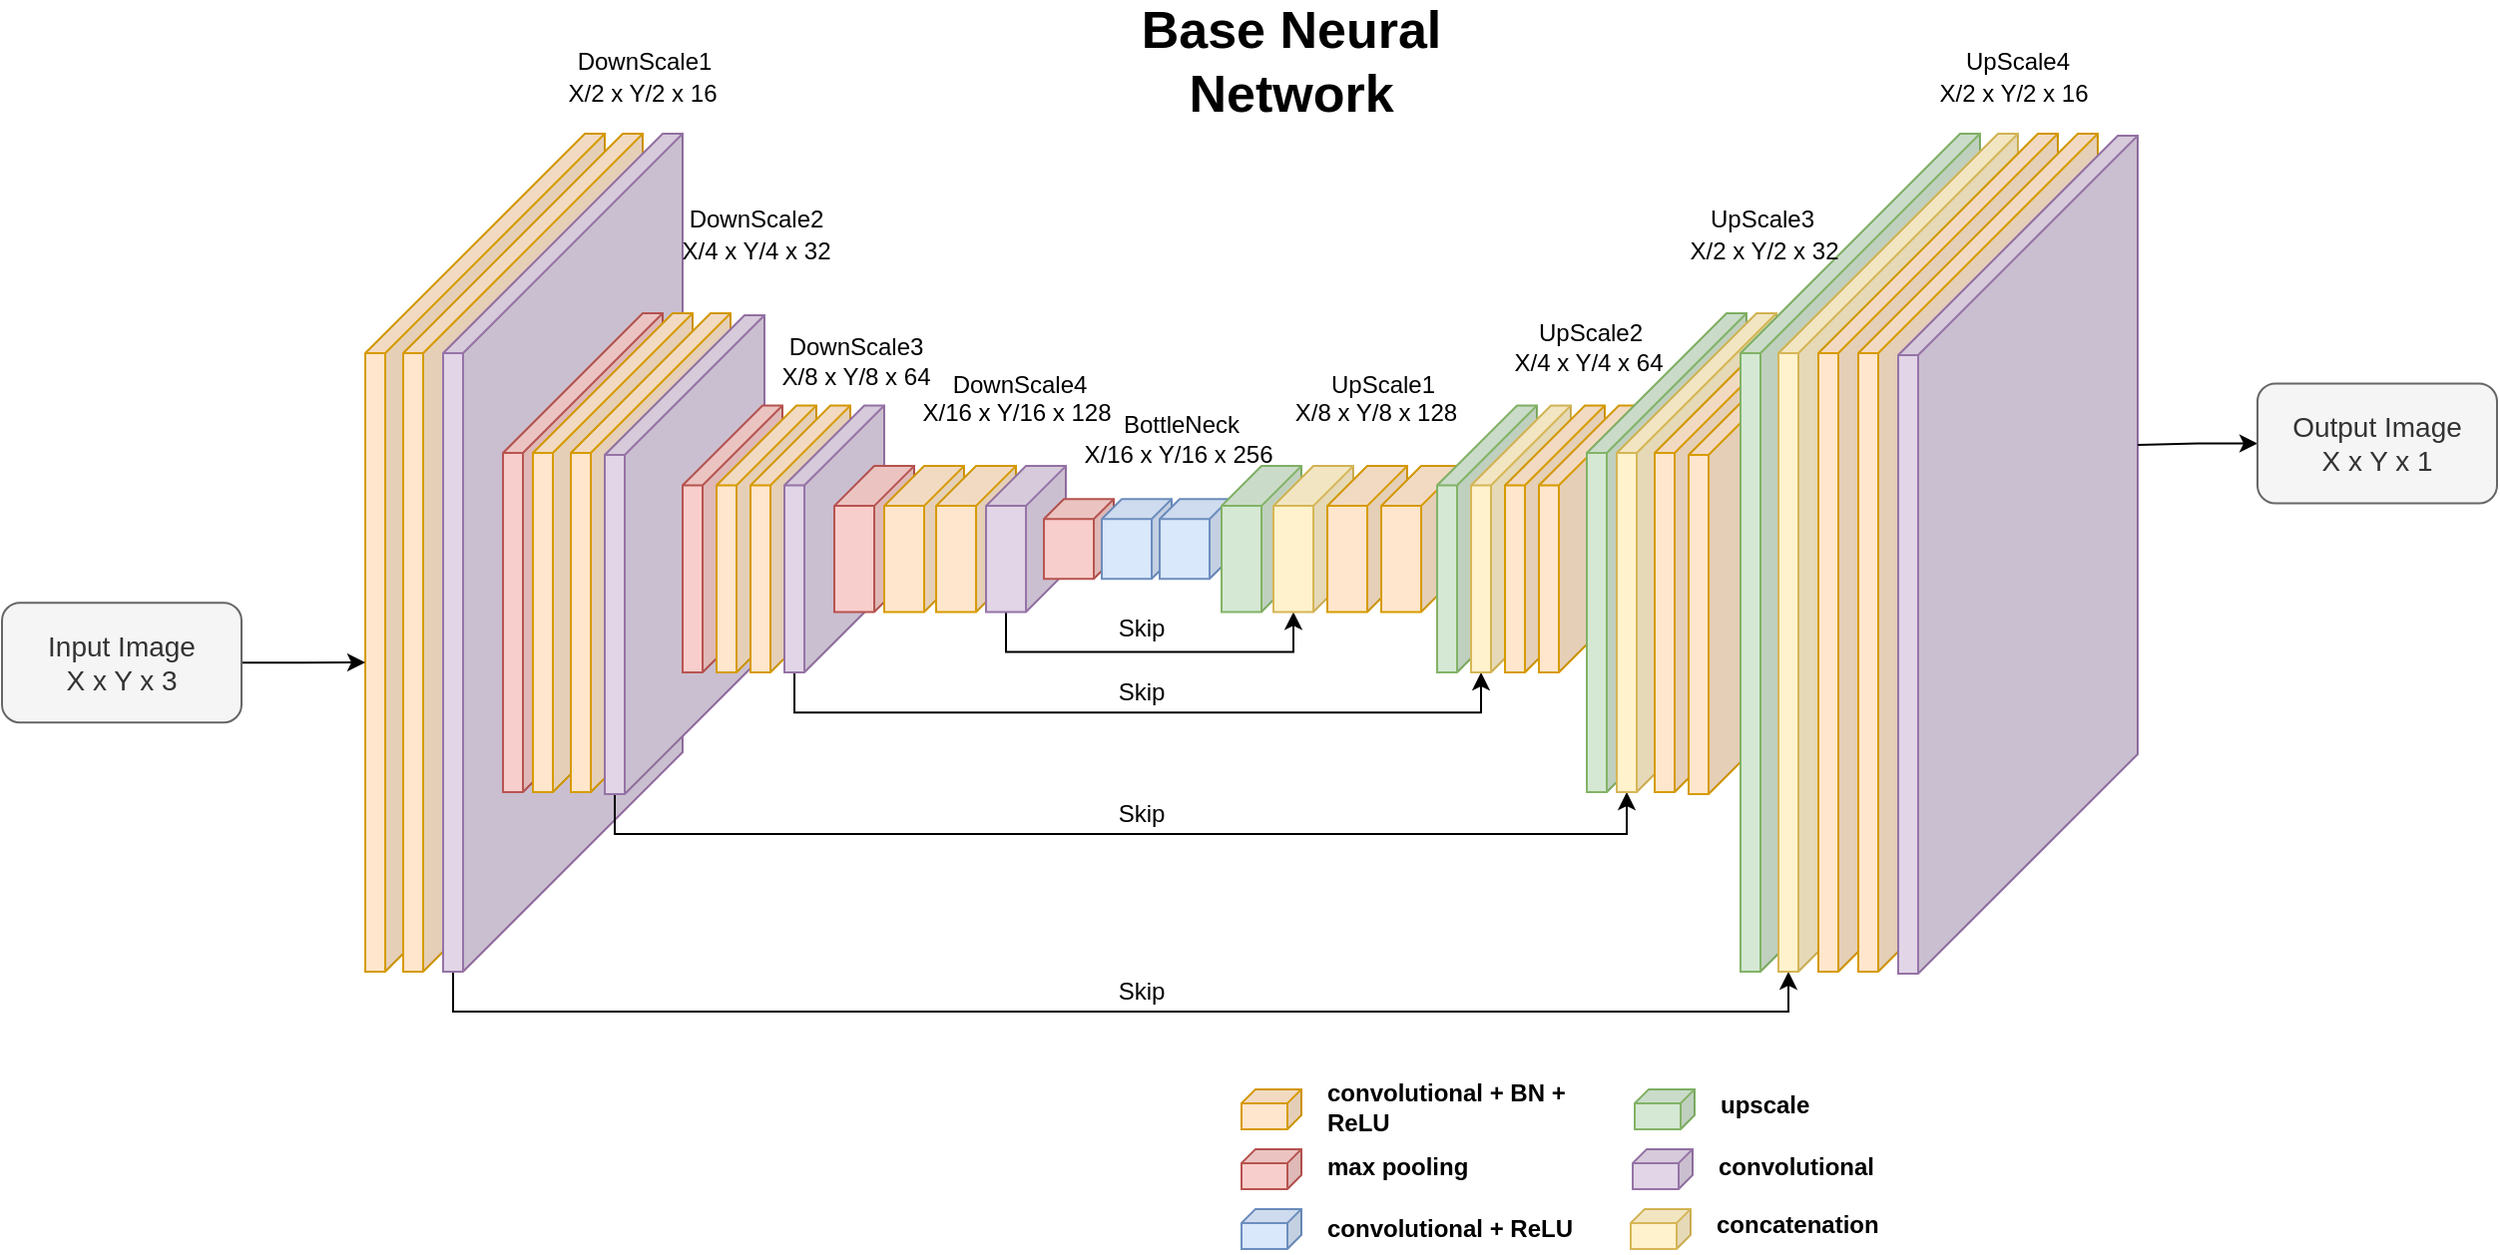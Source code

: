 <mxfile version="17.1.2" type="device"><diagram id="QJjx0-fPxzvcmYibJWj1" name="Page-1"><mxGraphModel dx="2714" dy="896" grid="1" gridSize="10" guides="1" tooltips="1" connect="1" arrows="1" fold="1" page="1" pageScale="1" pageWidth="827" pageHeight="583" math="0" shadow="0"><root><mxCell id="0"/><mxCell id="1" parent="0"/><mxCell id="VSts4E01MEyzgnyhtPo5-9" value="" style="shape=cube;whiteSpace=wrap;html=1;boundedLbl=1;backgroundOutline=1;darkOpacity=0.05;darkOpacity2=0.1;size=110;direction=east;flipH=1;fillColor=#ffe6cc;strokeColor=#d79b00;" vertex="1" parent="1"><mxGeometry x="52" y="96" width="120" height="420" as="geometry"/></mxCell><mxCell id="4f-DMQIj-ya-iA7LCkDa-1" value="" style="shape=cube;whiteSpace=wrap;html=1;boundedLbl=1;backgroundOutline=1;darkOpacity=0.05;darkOpacity2=0.1;size=110;direction=east;flipH=1;fillColor=#ffe6cc;strokeColor=#d79b00;" parent="1" vertex="1"><mxGeometry x="71" y="96" width="120" height="420" as="geometry"/></mxCell><mxCell id="VSts4E01MEyzgnyhtPo5-51" style="edgeStyle=orthogonalEdgeStyle;rounded=0;orthogonalLoop=1;jettySize=auto;html=1;exitX=0;exitY=0;exitDx=115;exitDy=420;exitPerimeter=0;entryX=0;entryY=0;entryDx=115;entryDy=420;entryPerimeter=0;" edge="1" parent="1" source="4f-DMQIj-ya-iA7LCkDa-2" target="VSts4E01MEyzgnyhtPo5-38"><mxGeometry relative="1" as="geometry"/></mxCell><mxCell id="4f-DMQIj-ya-iA7LCkDa-2" value="" style="shape=cube;whiteSpace=wrap;html=1;boundedLbl=1;backgroundOutline=1;darkOpacity=0.05;darkOpacity2=0.1;size=110;direction=east;flipH=1;fillColor=#e1d5e7;strokeColor=#9673a6;" parent="1" vertex="1"><mxGeometry x="91" y="96" width="120" height="420" as="geometry"/></mxCell><mxCell id="4f-DMQIj-ya-iA7LCkDa-3" value="" style="shape=cube;whiteSpace=wrap;html=1;boundedLbl=1;backgroundOutline=1;darkOpacity=0.05;darkOpacity2=0.1;size=70;direction=east;flipH=1;fillColor=#f8cecc;strokeColor=#b85450;" parent="1" vertex="1"><mxGeometry x="121" y="186" width="80" height="240" as="geometry"/></mxCell><mxCell id="4f-DMQIj-ya-iA7LCkDa-4" value="" style="shape=cube;whiteSpace=wrap;html=1;boundedLbl=1;backgroundOutline=1;darkOpacity=0.05;darkOpacity2=0.1;size=70;direction=east;flipH=1;fillColor=#ffe6cc;strokeColor=#d79b00;" parent="1" vertex="1"><mxGeometry x="136" y="186" width="80" height="240" as="geometry"/></mxCell><mxCell id="4f-DMQIj-ya-iA7LCkDa-5" value="" style="shape=cube;whiteSpace=wrap;html=1;boundedLbl=1;backgroundOutline=1;darkOpacity=0.05;darkOpacity2=0.1;size=70;direction=east;flipH=1;fillColor=#ffe6cc;strokeColor=#d79b00;" parent="1" vertex="1"><mxGeometry x="155" y="186" width="80" height="240" as="geometry"/></mxCell><mxCell id="VSts4E01MEyzgnyhtPo5-52" style="edgeStyle=orthogonalEdgeStyle;rounded=0;orthogonalLoop=1;jettySize=auto;html=1;exitX=0;exitY=0;exitDx=75;exitDy=240;exitPerimeter=0;entryX=0;entryY=0;entryDx=75;entryDy=240;entryPerimeter=0;" edge="1" parent="1" source="VSts4E01MEyzgnyhtPo5-10" target="VSts4E01MEyzgnyhtPo5-30"><mxGeometry relative="1" as="geometry"/></mxCell><mxCell id="VSts4E01MEyzgnyhtPo5-10" value="" style="shape=cube;whiteSpace=wrap;html=1;boundedLbl=1;backgroundOutline=1;darkOpacity=0.05;darkOpacity2=0.1;size=70;direction=east;flipH=1;fillColor=#e1d5e7;strokeColor=#9673a6;" vertex="1" parent="1"><mxGeometry x="172" y="187" width="80" height="240" as="geometry"/></mxCell><mxCell id="4f-DMQIj-ya-iA7LCkDa-6" value="" style="shape=cube;whiteSpace=wrap;html=1;boundedLbl=1;backgroundOutline=1;darkOpacity=0.05;darkOpacity2=0.1;size=40;direction=east;flipH=1;fillColor=#f8cecc;strokeColor=#b85450;" parent="1" vertex="1"><mxGeometry x="211" y="232.25" width="50" height="133.75" as="geometry"/></mxCell><mxCell id="4f-DMQIj-ya-iA7LCkDa-7" value="" style="shape=cube;whiteSpace=wrap;html=1;boundedLbl=1;backgroundOutline=1;darkOpacity=0.05;darkOpacity2=0.1;size=40;direction=east;flipH=1;fillColor=#ffe6cc;strokeColor=#d79b00;" parent="1" vertex="1"><mxGeometry x="228" y="232.25" width="50" height="133.75" as="geometry"/></mxCell><mxCell id="4f-DMQIj-ya-iA7LCkDa-8" value="" style="shape=cube;whiteSpace=wrap;html=1;boundedLbl=1;backgroundOutline=1;darkOpacity=0.05;darkOpacity2=0.1;size=40;direction=east;flipH=1;fillColor=#ffe6cc;strokeColor=#d79b00;" parent="1" vertex="1"><mxGeometry x="245" y="232.25" width="50" height="133.75" as="geometry"/></mxCell><mxCell id="VSts4E01MEyzgnyhtPo5-53" style="edgeStyle=orthogonalEdgeStyle;rounded=0;orthogonalLoop=1;jettySize=auto;html=1;exitX=0;exitY=0;exitDx=45;exitDy=133.75;exitPerimeter=0;entryX=0;entryY=0;entryDx=45;entryDy=133.75;entryPerimeter=0;" edge="1" parent="1" source="VSts4E01MEyzgnyhtPo5-11" target="VSts4E01MEyzgnyhtPo5-19"><mxGeometry relative="1" as="geometry"/></mxCell><mxCell id="VSts4E01MEyzgnyhtPo5-11" value="" style="shape=cube;whiteSpace=wrap;html=1;boundedLbl=1;backgroundOutline=1;darkOpacity=0.05;darkOpacity2=0.1;size=40;direction=east;flipH=1;fillColor=#e1d5e7;strokeColor=#9673a6;" vertex="1" parent="1"><mxGeometry x="262" y="232.25" width="50" height="133.75" as="geometry"/></mxCell><mxCell id="4f-DMQIj-ya-iA7LCkDa-10" value="" style="shape=cube;whiteSpace=wrap;html=1;boundedLbl=1;backgroundOutline=1;darkOpacity=0.05;darkOpacity2=0.1;size=20;direction=east;flipH=1;fillColor=#f8cecc;strokeColor=#b85450;" parent="1" vertex="1"><mxGeometry x="287" y="262.56" width="40" height="73.13" as="geometry"/></mxCell><mxCell id="4f-DMQIj-ya-iA7LCkDa-11" value="" style="shape=cube;whiteSpace=wrap;html=1;boundedLbl=1;backgroundOutline=1;darkOpacity=0.05;darkOpacity2=0.1;size=20;direction=east;flipH=1;fillColor=#ffe6cc;strokeColor=#d79b00;" parent="1" vertex="1"><mxGeometry x="312" y="262.56" width="40" height="73.13" as="geometry"/></mxCell><mxCell id="4f-DMQIj-ya-iA7LCkDa-12" value="" style="shape=cube;whiteSpace=wrap;html=1;boundedLbl=1;backgroundOutline=1;darkOpacity=0.05;darkOpacity2=0.1;size=20;direction=east;flipH=1;fillColor=#ffe6cc;strokeColor=#d79b00;" parent="1" vertex="1"><mxGeometry x="338" y="262.56" width="40" height="73.13" as="geometry"/></mxCell><mxCell id="VSts4E01MEyzgnyhtPo5-54" style="edgeStyle=orthogonalEdgeStyle;rounded=0;orthogonalLoop=1;jettySize=auto;html=1;exitX=0;exitY=0;exitDx=30;exitDy=73.13;exitPerimeter=0;entryX=0;entryY=0;entryDx=30;entryDy=73.13;entryPerimeter=0;" edge="1" parent="1" source="VSts4E01MEyzgnyhtPo5-12" target="VSts4E01MEyzgnyhtPo5-7"><mxGeometry relative="1" as="geometry"/></mxCell><mxCell id="VSts4E01MEyzgnyhtPo5-12" value="" style="shape=cube;whiteSpace=wrap;html=1;boundedLbl=1;backgroundOutline=1;darkOpacity=0.05;darkOpacity2=0.1;size=20;direction=east;flipH=1;fillColor=#e1d5e7;strokeColor=#9673a6;" vertex="1" parent="1"><mxGeometry x="363" y="262.56" width="40" height="73.13" as="geometry"/></mxCell><mxCell id="4f-DMQIj-ya-iA7LCkDa-15" value="" style="shape=cube;whiteSpace=wrap;html=1;boundedLbl=1;backgroundOutline=1;darkOpacity=0.05;darkOpacity2=0.1;size=10;direction=east;flipH=1;fillColor=#f8cecc;strokeColor=#b85450;" parent="1" vertex="1"><mxGeometry x="392" y="279.13" width="35" height="40" as="geometry"/></mxCell><mxCell id="4f-DMQIj-ya-iA7LCkDa-23" value="" style="shape=cube;whiteSpace=wrap;html=1;boundedLbl=1;backgroundOutline=1;darkOpacity=0.05;darkOpacity2=0.1;size=7;direction=east;flipH=1;fillColor=#ffe6cc;strokeColor=#d79b00;" parent="1" vertex="1"><mxGeometry x="491" y="574.94" width="30" height="20" as="geometry"/></mxCell><mxCell id="4f-DMQIj-ya-iA7LCkDa-24" value="" style="shape=cube;whiteSpace=wrap;html=1;boundedLbl=1;backgroundOutline=1;darkOpacity=0.05;darkOpacity2=0.1;size=7;direction=east;flipH=1;fillColor=#f8cecc;strokeColor=#b85450;" parent="1" vertex="1"><mxGeometry x="491" y="604.94" width="30" height="20" as="geometry"/></mxCell><mxCell id="4f-DMQIj-ya-iA7LCkDa-26" value="" style="shape=cube;whiteSpace=wrap;html=1;boundedLbl=1;backgroundOutline=1;darkOpacity=0.05;darkOpacity2=0.1;size=7;direction=east;flipH=1;fillColor=#dae8fc;strokeColor=#6c8ebf;" parent="1" vertex="1"><mxGeometry x="491" y="634.94" width="30" height="20" as="geometry"/></mxCell><mxCell id="4f-DMQIj-ya-iA7LCkDa-28" value="" style="shape=cube;whiteSpace=wrap;html=1;boundedLbl=1;backgroundOutline=1;darkOpacity=0.05;darkOpacity2=0.1;size=7;direction=east;flipH=1;fillColor=#d5e8d4;strokeColor=#82b366;" parent="1" vertex="1"><mxGeometry x="688" y="574.94" width="30" height="20" as="geometry"/></mxCell><mxCell id="4f-DMQIj-ya-iA7LCkDa-29" value="DownScale1" style="text;html=1;strokeColor=none;fillColor=none;align=center;verticalAlign=middle;whiteSpace=wrap;rounded=0;" parent="1" vertex="1"><mxGeometry x="172" y="45" width="40" height="30" as="geometry"/></mxCell><mxCell id="4f-DMQIj-ya-iA7LCkDa-31" value="DownScale2" style="text;html=1;strokeColor=none;fillColor=none;align=center;verticalAlign=middle;whiteSpace=wrap;rounded=0;" parent="1" vertex="1"><mxGeometry x="228" y="124" width="40" height="30" as="geometry"/></mxCell><mxCell id="4f-DMQIj-ya-iA7LCkDa-32" value="&lt;div&gt;DownScale3&lt;/div&gt;" style="text;html=1;strokeColor=none;fillColor=none;align=center;verticalAlign=middle;whiteSpace=wrap;rounded=0;" parent="1" vertex="1"><mxGeometry x="278" y="188.13" width="40" height="30" as="geometry"/></mxCell><mxCell id="4f-DMQIj-ya-iA7LCkDa-33" value="DownScale4" style="text;html=1;strokeColor=none;fillColor=none;align=center;verticalAlign=middle;whiteSpace=wrap;rounded=0;" parent="1" vertex="1"><mxGeometry x="360" y="207.13" width="40" height="30" as="geometry"/></mxCell><mxCell id="4f-DMQIj-ya-iA7LCkDa-50" value="convolutional + BN + ReLU" style="text;html=1;strokeColor=none;fillColor=none;align=left;verticalAlign=middle;whiteSpace=wrap;rounded=0;fontStyle=1" parent="1" vertex="1"><mxGeometry x="532" y="572" width="138" height="23.88" as="geometry"/></mxCell><mxCell id="4f-DMQIj-ya-iA7LCkDa-51" value="max pooling" style="text;html=1;strokeColor=none;fillColor=none;align=left;verticalAlign=middle;whiteSpace=wrap;rounded=0;fontStyle=1" parent="1" vertex="1"><mxGeometry x="532" y="602" width="138" height="23.88" as="geometry"/></mxCell><mxCell id="4f-DMQIj-ya-iA7LCkDa-52" value="convolutional + ReLU" style="text;html=1;strokeColor=none;fillColor=none;align=left;verticalAlign=middle;whiteSpace=wrap;rounded=0;fontStyle=1" parent="1" vertex="1"><mxGeometry x="532" y="633.06" width="138" height="23.88" as="geometry"/></mxCell><mxCell id="VSts4E01MEyzgnyhtPo5-3" value="" style="shape=cube;whiteSpace=wrap;html=1;boundedLbl=1;backgroundOutline=1;darkOpacity=0.05;darkOpacity2=0.1;size=10;direction=east;flipH=1;fillColor=#dae8fc;strokeColor=#6c8ebf;" vertex="1" parent="1"><mxGeometry x="421" y="279.13" width="35" height="40" as="geometry"/></mxCell><mxCell id="VSts4E01MEyzgnyhtPo5-4" value="" style="shape=cube;whiteSpace=wrap;html=1;boundedLbl=1;backgroundOutline=1;darkOpacity=0.05;darkOpacity2=0.1;size=10;direction=east;flipH=1;fillColor=#dae8fc;strokeColor=#6c8ebf;" vertex="1" parent="1"><mxGeometry x="450" y="279.13" width="35" height="40" as="geometry"/></mxCell><mxCell id="VSts4E01MEyzgnyhtPo5-5" value="BottleNeck" style="text;html=1;strokeColor=none;fillColor=none;align=center;verticalAlign=middle;whiteSpace=wrap;rounded=0;" vertex="1" parent="1"><mxGeometry x="441" y="227.13" width="40" height="30" as="geometry"/></mxCell><mxCell id="VSts4E01MEyzgnyhtPo5-6" value="" style="shape=cube;whiteSpace=wrap;html=1;boundedLbl=1;backgroundOutline=1;darkOpacity=0.05;darkOpacity2=0.1;size=20;direction=east;flipH=1;fillColor=#d5e8d4;strokeColor=#82b366;flipV=0;" vertex="1" parent="1"><mxGeometry x="481" y="262.56" width="40" height="73.13" as="geometry"/></mxCell><mxCell id="VSts4E01MEyzgnyhtPo5-7" value="" style="shape=cube;whiteSpace=wrap;html=1;boundedLbl=1;backgroundOutline=1;darkOpacity=0.05;darkOpacity2=0.1;size=20;direction=east;flipH=1;fillColor=#fff2cc;strokeColor=#d6b656;" vertex="1" parent="1"><mxGeometry x="507" y="262.56" width="40" height="73.13" as="geometry"/></mxCell><mxCell id="VSts4E01MEyzgnyhtPo5-8" value="" style="shape=cube;whiteSpace=wrap;html=1;boundedLbl=1;backgroundOutline=1;darkOpacity=0.05;darkOpacity2=0.1;size=20;direction=east;flipH=1;fillColor=#ffe6cc;strokeColor=#d79b00;" vertex="1" parent="1"><mxGeometry x="534" y="262.56" width="40" height="73.13" as="geometry"/></mxCell><mxCell id="VSts4E01MEyzgnyhtPo5-13" value="" style="shape=cube;whiteSpace=wrap;html=1;boundedLbl=1;backgroundOutline=1;darkOpacity=0.05;darkOpacity2=0.1;size=7;direction=east;flipH=1;fillColor=#e1d5e7;strokeColor=#9673a6;" vertex="1" parent="1"><mxGeometry x="687" y="604.94" width="30" height="20" as="geometry"/></mxCell><mxCell id="VSts4E01MEyzgnyhtPo5-15" value="" style="shape=cube;whiteSpace=wrap;html=1;boundedLbl=1;backgroundOutline=1;darkOpacity=0.05;darkOpacity2=0.1;size=20;direction=east;flipH=1;fillColor=#ffe6cc;strokeColor=#d79b00;" vertex="1" parent="1"><mxGeometry x="561" y="262.56" width="40" height="73.13" as="geometry"/></mxCell><mxCell id="VSts4E01MEyzgnyhtPo5-16" value="" style="shape=cube;whiteSpace=wrap;html=1;boundedLbl=1;backgroundOutline=1;darkOpacity=0.05;darkOpacity2=0.1;size=7;direction=east;flipH=1;fillColor=#fff2cc;strokeColor=#d6b656;" vertex="1" parent="1"><mxGeometry x="686" y="634.94" width="30" height="20" as="geometry"/></mxCell><mxCell id="VSts4E01MEyzgnyhtPo5-18" value="" style="shape=cube;whiteSpace=wrap;html=1;boundedLbl=1;backgroundOutline=1;darkOpacity=0.05;darkOpacity2=0.1;size=40;direction=east;flipH=1;fillColor=#d5e8d4;strokeColor=#82b366;" vertex="1" parent="1"><mxGeometry x="589" y="232.25" width="50" height="133.75" as="geometry"/></mxCell><mxCell id="VSts4E01MEyzgnyhtPo5-19" value="" style="shape=cube;whiteSpace=wrap;html=1;boundedLbl=1;backgroundOutline=1;darkOpacity=0.05;darkOpacity2=0.1;size=40;direction=east;flipH=1;fillColor=#fff2cc;strokeColor=#d6b656;" vertex="1" parent="1"><mxGeometry x="606" y="232.25" width="50" height="133.75" as="geometry"/></mxCell><mxCell id="VSts4E01MEyzgnyhtPo5-20" value="" style="shape=cube;whiteSpace=wrap;html=1;boundedLbl=1;backgroundOutline=1;darkOpacity=0.05;darkOpacity2=0.1;size=40;direction=east;flipH=1;fillColor=#ffe6cc;strokeColor=#d79b00;" vertex="1" parent="1"><mxGeometry x="623" y="232.25" width="50" height="133.75" as="geometry"/></mxCell><mxCell id="VSts4E01MEyzgnyhtPo5-21" value="" style="shape=cube;whiteSpace=wrap;html=1;boundedLbl=1;backgroundOutline=1;darkOpacity=0.05;darkOpacity2=0.1;size=40;direction=east;flipH=1;fillColor=#ffe6cc;strokeColor=#d79b00;" vertex="1" parent="1"><mxGeometry x="640" y="232.25" width="50" height="133.75" as="geometry"/></mxCell><mxCell id="VSts4E01MEyzgnyhtPo5-23" value="upscale" style="text;html=1;strokeColor=none;fillColor=none;align=left;verticalAlign=middle;whiteSpace=wrap;rounded=0;fontStyle=1" vertex="1" parent="1"><mxGeometry x="729" y="571.06" width="138" height="23.88" as="geometry"/></mxCell><mxCell id="VSts4E01MEyzgnyhtPo5-24" value="convolutional" style="text;html=1;strokeColor=none;fillColor=none;align=left;verticalAlign=middle;whiteSpace=wrap;rounded=0;fontStyle=1" vertex="1" parent="1"><mxGeometry x="728" y="602.06" width="138" height="23.88" as="geometry"/></mxCell><mxCell id="VSts4E01MEyzgnyhtPo5-25" value="concatenation" style="text;html=1;strokeColor=none;fillColor=none;align=left;verticalAlign=middle;whiteSpace=wrap;rounded=0;fontStyle=1" vertex="1" parent="1"><mxGeometry x="727" y="631.06" width="138" height="23.88" as="geometry"/></mxCell><mxCell id="VSts4E01MEyzgnyhtPo5-28" value="&lt;div&gt;UpScale1&lt;/div&gt;" style="text;html=1;strokeColor=none;fillColor=none;align=center;verticalAlign=middle;whiteSpace=wrap;rounded=0;" vertex="1" parent="1"><mxGeometry x="542" y="207.13" width="40" height="30" as="geometry"/></mxCell><mxCell id="VSts4E01MEyzgnyhtPo5-29" value="" style="shape=cube;whiteSpace=wrap;html=1;boundedLbl=1;backgroundOutline=1;darkOpacity=0.05;darkOpacity2=0.1;size=70;direction=east;flipH=1;fillColor=#d5e8d4;strokeColor=#82b366;" vertex="1" parent="1"><mxGeometry x="664" y="186" width="80" height="240" as="geometry"/></mxCell><mxCell id="VSts4E01MEyzgnyhtPo5-30" value="" style="shape=cube;whiteSpace=wrap;html=1;boundedLbl=1;backgroundOutline=1;darkOpacity=0.05;darkOpacity2=0.1;size=70;direction=east;flipH=1;fillColor=#fff2cc;strokeColor=#d6b656;" vertex="1" parent="1"><mxGeometry x="679" y="186" width="80" height="240" as="geometry"/></mxCell><mxCell id="VSts4E01MEyzgnyhtPo5-31" value="" style="shape=cube;whiteSpace=wrap;html=1;boundedLbl=1;backgroundOutline=1;darkOpacity=0.05;darkOpacity2=0.1;size=70;direction=east;flipH=1;fillColor=#ffe6cc;strokeColor=#d79b00;" vertex="1" parent="1"><mxGeometry x="698" y="186" width="80" height="240" as="geometry"/></mxCell><mxCell id="VSts4E01MEyzgnyhtPo5-32" value="" style="shape=cube;whiteSpace=wrap;html=1;boundedLbl=1;backgroundOutline=1;darkOpacity=0.05;darkOpacity2=0.1;size=70;direction=east;flipH=1;fillColor=#ffe6cc;strokeColor=#d79b00;" vertex="1" parent="1"><mxGeometry x="715" y="187" width="80" height="240" as="geometry"/></mxCell><mxCell id="VSts4E01MEyzgnyhtPo5-37" value="" style="shape=cube;whiteSpace=wrap;html=1;boundedLbl=1;backgroundOutline=1;darkOpacity=0.05;darkOpacity2=0.1;size=110;direction=east;flipH=1;fillColor=#d5e8d4;strokeColor=#82b366;" vertex="1" parent="1"><mxGeometry x="741" y="96" width="120" height="420" as="geometry"/></mxCell><mxCell id="VSts4E01MEyzgnyhtPo5-38" value="" style="shape=cube;whiteSpace=wrap;html=1;boundedLbl=1;backgroundOutline=1;darkOpacity=0.05;darkOpacity2=0.1;size=110;direction=east;flipH=1;fillColor=#fff2cc;strokeColor=#d6b656;" vertex="1" parent="1"><mxGeometry x="760" y="96" width="120" height="420" as="geometry"/></mxCell><mxCell id="VSts4E01MEyzgnyhtPo5-39" value="" style="shape=cube;whiteSpace=wrap;html=1;boundedLbl=1;backgroundOutline=1;darkOpacity=0.05;darkOpacity2=0.1;size=110;direction=east;flipH=1;fillColor=#ffe6cc;strokeColor=#d79b00;" vertex="1" parent="1"><mxGeometry x="780" y="96" width="120" height="420" as="geometry"/></mxCell><mxCell id="VSts4E01MEyzgnyhtPo5-40" value="" style="shape=cube;whiteSpace=wrap;html=1;boundedLbl=1;backgroundOutline=1;darkOpacity=0.05;darkOpacity2=0.1;size=110;direction=east;flipH=1;fillColor=#ffe6cc;strokeColor=#d79b00;" vertex="1" parent="1"><mxGeometry x="800" y="96" width="120" height="420" as="geometry"/></mxCell><mxCell id="VSts4E01MEyzgnyhtPo5-41" value="&lt;div&gt;UpScale2&lt;/div&gt;" style="text;html=1;strokeColor=none;fillColor=none;align=center;verticalAlign=middle;whiteSpace=wrap;rounded=0;" vertex="1" parent="1"><mxGeometry x="646" y="181.13" width="40" height="30" as="geometry"/></mxCell><mxCell id="VSts4E01MEyzgnyhtPo5-44" value="&lt;div&gt;UpScale3&lt;/div&gt;" style="text;html=1;strokeColor=none;fillColor=none;align=center;verticalAlign=middle;whiteSpace=wrap;rounded=0;" vertex="1" parent="1"><mxGeometry x="732" y="124" width="40" height="30" as="geometry"/></mxCell><mxCell id="VSts4E01MEyzgnyhtPo5-46" value="&lt;div&gt;UpScale4&lt;/div&gt;" style="text;html=1;strokeColor=none;fillColor=none;align=center;verticalAlign=middle;whiteSpace=wrap;rounded=0;" vertex="1" parent="1"><mxGeometry x="860" y="45" width="40" height="30" as="geometry"/></mxCell><mxCell id="VSts4E01MEyzgnyhtPo5-47" value="" style="shape=cube;whiteSpace=wrap;html=1;boundedLbl=1;backgroundOutline=1;darkOpacity=0.05;darkOpacity2=0.1;size=110;direction=east;flipH=1;fillColor=#e1d5e7;strokeColor=#9673a6;" vertex="1" parent="1"><mxGeometry x="820" y="97" width="120" height="420" as="geometry"/></mxCell><mxCell id="VSts4E01MEyzgnyhtPo5-55" value="Skip" style="text;html=1;strokeColor=none;fillColor=none;align=center;verticalAlign=middle;whiteSpace=wrap;rounded=0;" vertex="1" parent="1"><mxGeometry x="421" y="329.13" width="40" height="30" as="geometry"/></mxCell><mxCell id="VSts4E01MEyzgnyhtPo5-56" value="Skip" style="text;html=1;strokeColor=none;fillColor=none;align=center;verticalAlign=middle;whiteSpace=wrap;rounded=0;" vertex="1" parent="1"><mxGeometry x="421" y="361.13" width="40" height="30" as="geometry"/></mxCell><mxCell id="VSts4E01MEyzgnyhtPo5-57" value="Skip" style="text;html=1;strokeColor=none;fillColor=none;align=center;verticalAlign=middle;whiteSpace=wrap;rounded=0;" vertex="1" parent="1"><mxGeometry x="421" y="422.13" width="40" height="30" as="geometry"/></mxCell><mxCell id="VSts4E01MEyzgnyhtPo5-58" value="Skip" style="text;html=1;strokeColor=none;fillColor=none;align=center;verticalAlign=middle;whiteSpace=wrap;rounded=0;" vertex="1" parent="1"><mxGeometry x="421" y="511.13" width="40" height="30" as="geometry"/></mxCell><mxCell id="VSts4E01MEyzgnyhtPo5-59" value="X/2 x Y/2 x 16" style="text;html=1;strokeColor=none;fillColor=none;align=center;verticalAlign=middle;whiteSpace=wrap;rounded=0;" vertex="1" parent="1"><mxGeometry x="142" y="61" width="98" height="30" as="geometry"/></mxCell><mxCell id="VSts4E01MEyzgnyhtPo5-60" value="X/4 x Y/4 x 32" style="text;html=1;strokeColor=none;fillColor=none;align=center;verticalAlign=middle;whiteSpace=wrap;rounded=0;" vertex="1" parent="1"><mxGeometry x="206" y="140" width="84" height="30" as="geometry"/></mxCell><mxCell id="VSts4E01MEyzgnyhtPo5-61" value="X/8 x Y/8 x 64" style="text;html=1;strokeColor=none;fillColor=none;align=center;verticalAlign=middle;whiteSpace=wrap;rounded=0;" vertex="1" parent="1"><mxGeometry x="256" y="203.25" width="84" height="30" as="geometry"/></mxCell><mxCell id="VSts4E01MEyzgnyhtPo5-62" value="X/16 x Y/16 x 128" style="text;html=1;strokeColor=none;fillColor=none;align=center;verticalAlign=middle;whiteSpace=wrap;rounded=0;" vertex="1" parent="1"><mxGeometry x="329" y="221.25" width="99" height="30" as="geometry"/></mxCell><mxCell id="VSts4E01MEyzgnyhtPo5-64" value="X/16 x Y/16 x 256" style="text;html=1;strokeColor=none;fillColor=none;align=center;verticalAlign=middle;whiteSpace=wrap;rounded=0;" vertex="1" parent="1"><mxGeometry x="410" y="242.25" width="99" height="30" as="geometry"/></mxCell><mxCell id="VSts4E01MEyzgnyhtPo5-65" value="X/8 x Y/8 x 128" style="text;html=1;strokeColor=none;fillColor=none;align=center;verticalAlign=middle;whiteSpace=wrap;rounded=0;" vertex="1" parent="1"><mxGeometry x="509" y="221.25" width="99" height="30" as="geometry"/></mxCell><mxCell id="VSts4E01MEyzgnyhtPo5-66" value="X/4 x Y/4 x 64" style="text;html=1;strokeColor=none;fillColor=none;align=center;verticalAlign=middle;whiteSpace=wrap;rounded=0;" vertex="1" parent="1"><mxGeometry x="623" y="196.25" width="84" height="30" as="geometry"/></mxCell><mxCell id="VSts4E01MEyzgnyhtPo5-67" value="X/2 x Y/2 x 32" style="text;html=1;strokeColor=none;fillColor=none;align=center;verticalAlign=middle;whiteSpace=wrap;rounded=0;" vertex="1" parent="1"><mxGeometry x="711" y="140" width="84" height="30" as="geometry"/></mxCell><mxCell id="VSts4E01MEyzgnyhtPo5-68" value="X/2 x Y/2 x 16" style="text;html=1;strokeColor=none;fillColor=none;align=center;verticalAlign=middle;whiteSpace=wrap;rounded=0;" vertex="1" parent="1"><mxGeometry x="836" y="61" width="84" height="30" as="geometry"/></mxCell><mxCell id="VSts4E01MEyzgnyhtPo5-75" style="edgeStyle=orthogonalEdgeStyle;rounded=0;orthogonalLoop=1;jettySize=auto;html=1;exitX=1;exitY=0.5;exitDx=0;exitDy=0;entryX=0;entryY=0;entryDx=120;entryDy=265;entryPerimeter=0;fontSize=14;" edge="1" parent="1" source="VSts4E01MEyzgnyhtPo5-74" target="VSts4E01MEyzgnyhtPo5-9"><mxGeometry relative="1" as="geometry"/></mxCell><mxCell id="VSts4E01MEyzgnyhtPo5-74" value="&lt;font style=&quot;font-size: 14px&quot;&gt;Input Image&lt;br&gt;X x Y x 3&lt;/font&gt;" style="rounded=1;whiteSpace=wrap;html=1;fillColor=#f5f5f5;fontColor=#333333;strokeColor=#666666;" vertex="1" parent="1"><mxGeometry x="-130" y="331.13" width="120" height="60" as="geometry"/></mxCell><mxCell id="VSts4E01MEyzgnyhtPo5-77" style="edgeStyle=orthogonalEdgeStyle;rounded=0;orthogonalLoop=1;jettySize=auto;html=1;exitX=0;exitY=0.5;exitDx=0;exitDy=0;entryX=0;entryY=0;entryDx=0;entryDy=155;entryPerimeter=0;fontSize=14;startArrow=classic;startFill=1;endArrow=none;endFill=0;" edge="1" parent="1" source="VSts4E01MEyzgnyhtPo5-76" target="VSts4E01MEyzgnyhtPo5-47"><mxGeometry relative="1" as="geometry"/></mxCell><mxCell id="VSts4E01MEyzgnyhtPo5-76" value="&lt;font style=&quot;font-size: 14px&quot;&gt;Output Image&lt;br&gt;X x Y x 1&lt;br&gt;&lt;/font&gt;" style="rounded=1;whiteSpace=wrap;html=1;fillColor=#f5f5f5;fontColor=#333333;strokeColor=#666666;" vertex="1" parent="1"><mxGeometry x="1000" y="221.25" width="120" height="60" as="geometry"/></mxCell><mxCell id="VSts4E01MEyzgnyhtPo5-78" value="&lt;font style=&quot;font-size: 26px&quot;&gt;&lt;b&gt;Base Neural Network&lt;/b&gt;&lt;/font&gt;" style="text;html=1;strokeColor=none;fillColor=none;align=center;verticalAlign=middle;whiteSpace=wrap;rounded=0;fontSize=14;" vertex="1" parent="1"><mxGeometry x="426" y="45" width="180" height="30" as="geometry"/></mxCell></root></mxGraphModel></diagram></mxfile>